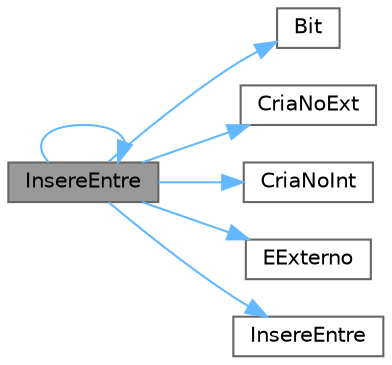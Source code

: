 digraph "InsereEntre"
{
 // LATEX_PDF_SIZE
  bgcolor="transparent";
  edge [fontname=Helvetica,fontsize=10,labelfontname=Helvetica,labelfontsize=10];
  node [fontname=Helvetica,fontsize=10,shape=box,height=0.2,width=0.4];
  rankdir="LR";
  Node1 [id="Node000001",label="InsereEntre",height=0.2,width=0.4,color="gray40", fillcolor="grey60", style="filled", fontcolor="black",tooltip=" "];
  Node1 -> Node2 [id="edge1_Node000001_Node000002",color="steelblue1",style="solid",tooltip=" "];
  Node2 [id="Node000002",label="Bit",height=0.2,width=0.4,color="grey40", fillcolor="white", style="filled",URL="$_patricia_tree_8c.html#a903e5905a120f96ae179463262725bef",tooltip=" "];
  Node1 -> Node3 [id="edge2_Node000001_Node000003",color="steelblue1",style="solid",tooltip=" "];
  Node3 [id="Node000003",label="CriaNoExt",height=0.2,width=0.4,color="grey40", fillcolor="white", style="filled",URL="$_patricia_tree_8c.html#a6616b3afaa405cd7db60d137e6ee86fe",tooltip=" "];
  Node1 -> Node4 [id="edge3_Node000001_Node000004",color="steelblue1",style="solid",tooltip=" "];
  Node4 [id="Node000004",label="CriaNoInt",height=0.2,width=0.4,color="grey40", fillcolor="white", style="filled",URL="$_patricia_tree_8c.html#afc2bc1c0f0afca06755c247999c1dd35",tooltip=" "];
  Node1 -> Node5 [id="edge4_Node000001_Node000005",color="steelblue1",style="solid",tooltip=" "];
  Node5 [id="Node000005",label="EExterno",height=0.2,width=0.4,color="grey40", fillcolor="white", style="filled",URL="$_patricia_tree_8c.html#a01a6f028cc0abd863cb493e52ff5dfb5",tooltip=" "];
  Node1 -> Node6 [id="edge5_Node000001_Node000006",color="steelblue1",style="solid",tooltip=" "];
  Node6 [id="Node000006",label="InsereEntre",height=0.2,width=0.4,color="grey40", fillcolor="white", style="filled",URL="$_patricia_8h.html#a8151fbe4c98867bdc02c27fbbf40068e",tooltip=" "];
  Node1 -> Node1 [id="edge6_Node000001_Node000001",color="steelblue1",style="solid",tooltip=" "];
}
